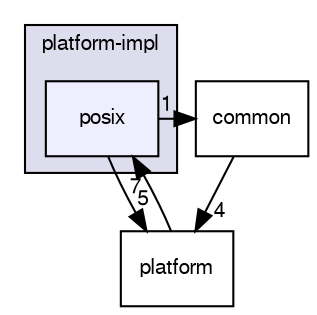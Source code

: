 digraph "/var/lib/jenkins/workspace/kaa_stable/client/client-multi/client-c/src/kaa/platform-impl/posix" {
  bgcolor=transparent;
  compound=true
  node [ fontsize="10", fontname="FreeSans"];
  edge [ labelfontsize="10", labelfontname="FreeSans"];
  subgraph clusterdir_ac945a678f77578aa2e77d1814e34588 {
    graph [ bgcolor="#ddddee", pencolor="black", label="platform-impl" fontname="FreeSans", fontsize="10", URL="dir_ac945a678f77578aa2e77d1814e34588.html"]
  dir_d7219f6affb2950536525fd0bdc4ef34 [shape=box, label="posix", style="filled", fillcolor="#eeeeff", pencolor="black", URL="dir_d7219f6affb2950536525fd0bdc4ef34.html"];
  }
  dir_e23d472d76342075ad9c73af932db45b [shape=box label="platform" URL="dir_e23d472d76342075ad9c73af932db45b.html"];
  dir_c1a062d963d328577fd7771bace96c24 [shape=box label="common" URL="dir_c1a062d963d328577fd7771bace96c24.html"];
  dir_e23d472d76342075ad9c73af932db45b->dir_d7219f6affb2950536525fd0bdc4ef34 [headlabel="7", labeldistance=1.5 headhref="dir_000012_000023.html"];
  dir_d7219f6affb2950536525fd0bdc4ef34->dir_e23d472d76342075ad9c73af932db45b [headlabel="5", labeldistance=1.5 headhref="dir_000023_000012.html"];
  dir_d7219f6affb2950536525fd0bdc4ef34->dir_c1a062d963d328577fd7771bace96c24 [headlabel="1", labeldistance=1.5 headhref="dir_000023_000019.html"];
  dir_c1a062d963d328577fd7771bace96c24->dir_e23d472d76342075ad9c73af932db45b [headlabel="4", labeldistance=1.5 headhref="dir_000019_000012.html"];
}
